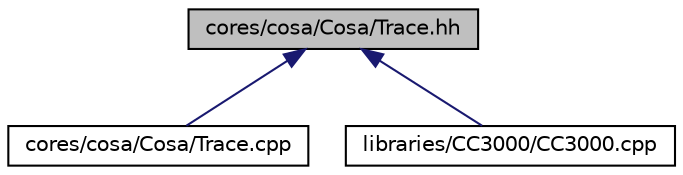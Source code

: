 digraph "cores/cosa/Cosa/Trace.hh"
{
  edge [fontname="Helvetica",fontsize="10",labelfontname="Helvetica",labelfontsize="10"];
  node [fontname="Helvetica",fontsize="10",shape=record];
  Node1 [label="cores/cosa/Cosa/Trace.hh",height=0.2,width=0.4,color="black", fillcolor="grey75", style="filled", fontcolor="black"];
  Node1 -> Node2 [dir="back",color="midnightblue",fontsize="10",style="solid",fontname="Helvetica"];
  Node2 [label="cores/cosa/Cosa/Trace.cpp",height=0.2,width=0.4,color="black", fillcolor="white", style="filled",URL="$d6/dfd/Trace_8cpp.html"];
  Node1 -> Node3 [dir="back",color="midnightblue",fontsize="10",style="solid",fontname="Helvetica"];
  Node3 [label="libraries/CC3000/CC3000.cpp",height=0.2,width=0.4,color="black", fillcolor="white", style="filled",URL="$de/d6a/CC3000_8cpp.html"];
}
